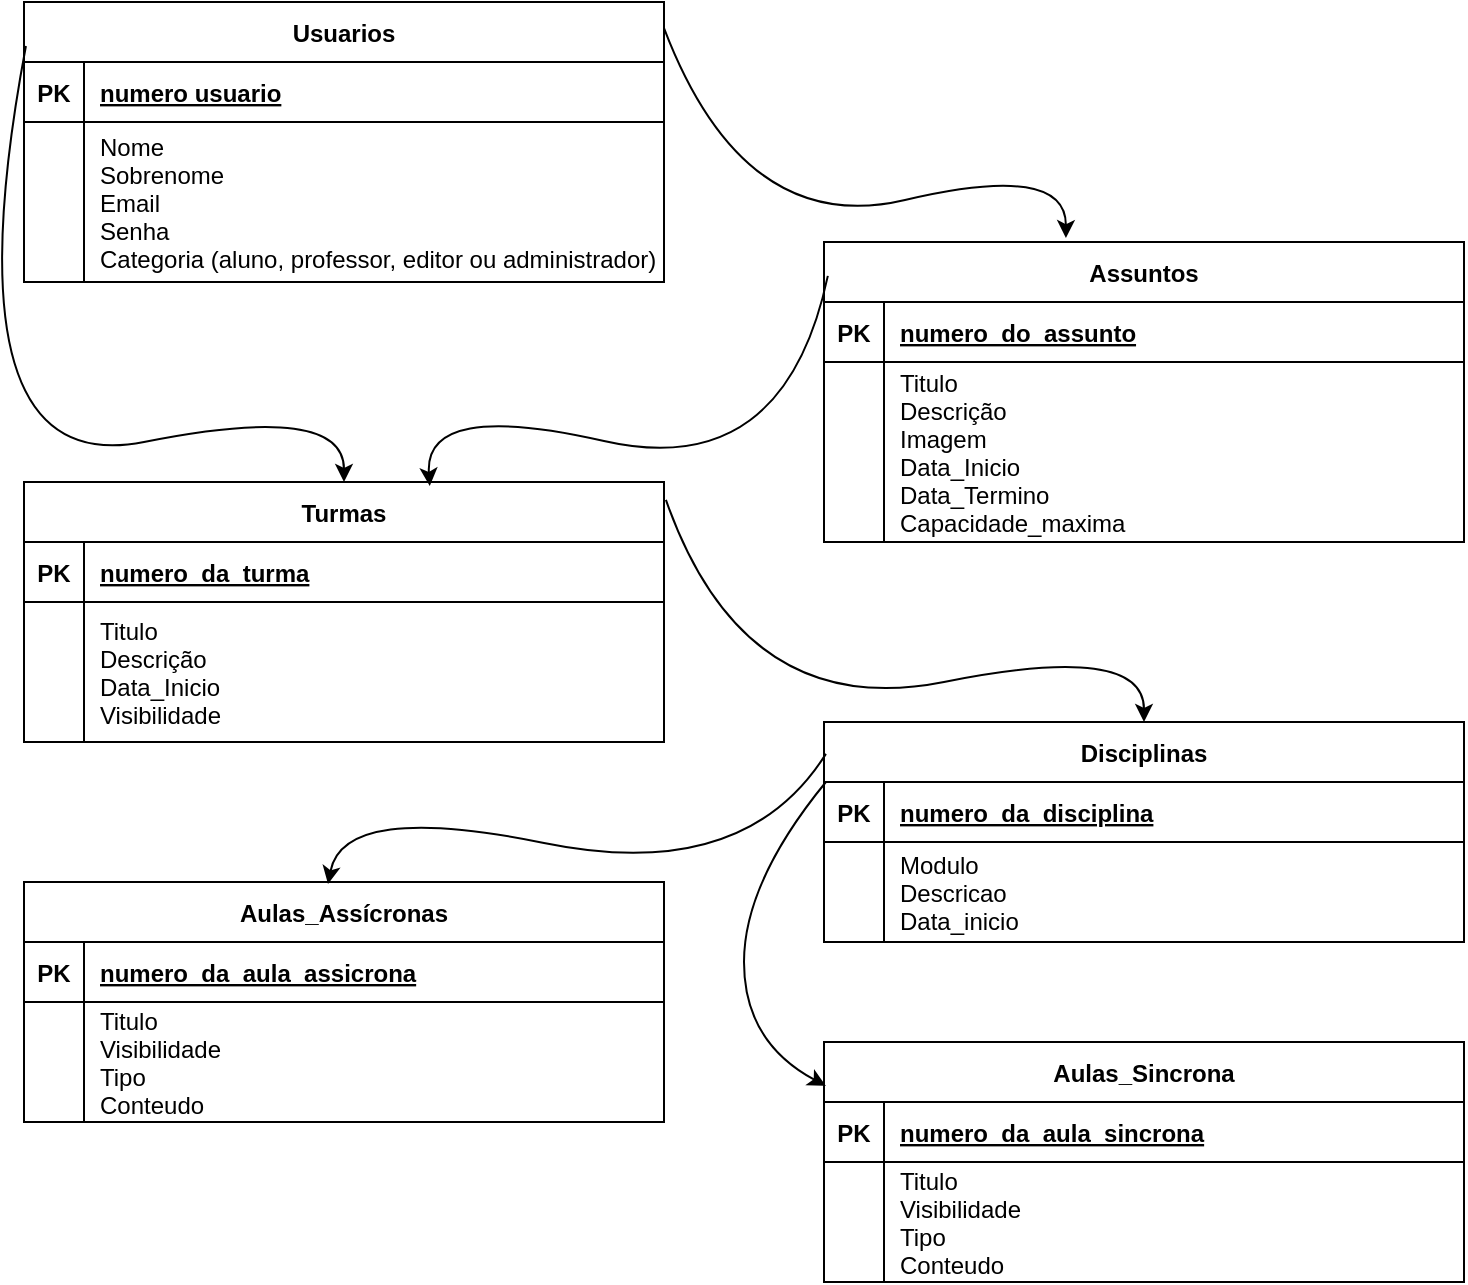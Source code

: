 <mxfile version="14.7.3" type="device"><diagram id="R2lEEEUBdFMjLlhIrx00" name="Page-1"><mxGraphModel dx="1422" dy="762" grid="1" gridSize="10" guides="1" tooltips="1" connect="1" arrows="1" fold="1" page="1" pageScale="1" pageWidth="850" pageHeight="1100" math="0" shadow="0" extFonts="Permanent Marker^https://fonts.googleapis.com/css?family=Permanent+Marker"><root><mxCell id="0"/><mxCell id="1" parent="0"/><mxCell id="1rlsNJiMpLJS8z46Q1O_-1" value="Usuarios" style="shape=table;startSize=30;container=1;collapsible=1;childLayout=tableLayout;fixedRows=1;rowLines=0;fontStyle=1;align=center;resizeLast=1;" parent="1" vertex="1"><mxGeometry x="80" y="40" width="320" height="140" as="geometry"><mxRectangle x="100" y="490" width="80" height="30" as="alternateBounds"/></mxGeometry></mxCell><mxCell id="1rlsNJiMpLJS8z46Q1O_-2" value="" style="shape=partialRectangle;collapsible=0;dropTarget=0;pointerEvents=0;fillColor=none;points=[[0,0.5],[1,0.5]];portConstraint=eastwest;top=0;left=0;right=0;bottom=1;" parent="1rlsNJiMpLJS8z46Q1O_-1" vertex="1"><mxGeometry y="30" width="320" height="30" as="geometry"/></mxCell><mxCell id="1rlsNJiMpLJS8z46Q1O_-3" value="PK" style="shape=partialRectangle;overflow=hidden;connectable=0;fillColor=none;top=0;left=0;bottom=0;right=0;fontStyle=1;" parent="1rlsNJiMpLJS8z46Q1O_-2" vertex="1"><mxGeometry width="30" height="30" as="geometry"/></mxCell><mxCell id="1rlsNJiMpLJS8z46Q1O_-4" value="numero usuario" style="shape=partialRectangle;overflow=hidden;connectable=0;fillColor=none;top=0;left=0;bottom=0;right=0;align=left;spacingLeft=6;fontStyle=5;" parent="1rlsNJiMpLJS8z46Q1O_-2" vertex="1"><mxGeometry x="30" width="290" height="30" as="geometry"/></mxCell><mxCell id="1rlsNJiMpLJS8z46Q1O_-5" value="" style="shape=partialRectangle;collapsible=0;dropTarget=0;pointerEvents=0;fillColor=none;points=[[0,0.5],[1,0.5]];portConstraint=eastwest;top=0;left=0;right=0;bottom=0;" parent="1rlsNJiMpLJS8z46Q1O_-1" vertex="1"><mxGeometry y="60" width="320" height="80" as="geometry"/></mxCell><mxCell id="1rlsNJiMpLJS8z46Q1O_-6" value="" style="shape=partialRectangle;overflow=hidden;connectable=0;fillColor=none;top=0;left=0;bottom=0;right=0;" parent="1rlsNJiMpLJS8z46Q1O_-5" vertex="1"><mxGeometry width="30" height="80" as="geometry"/></mxCell><mxCell id="1rlsNJiMpLJS8z46Q1O_-7" value="Nome&#10;Sobrenome&#10;Email&#10;Senha&#10;Categoria (aluno, professor, editor ou administrador)" style="shape=partialRectangle;overflow=hidden;connectable=0;fillColor=none;top=0;left=0;bottom=0;right=0;align=left;spacingLeft=6;" parent="1rlsNJiMpLJS8z46Q1O_-5" vertex="1"><mxGeometry x="30" width="290" height="80" as="geometry"/></mxCell><mxCell id="1rlsNJiMpLJS8z46Q1O_-8" value="Assuntos" style="shape=table;startSize=30;container=1;collapsible=1;childLayout=tableLayout;fixedRows=1;rowLines=0;fontStyle=1;align=center;resizeLast=1;" parent="1" vertex="1"><mxGeometry x="480" y="160" width="320" height="150" as="geometry"><mxRectangle x="100" y="490" width="80" height="30" as="alternateBounds"/></mxGeometry></mxCell><mxCell id="1rlsNJiMpLJS8z46Q1O_-9" value="" style="shape=partialRectangle;collapsible=0;dropTarget=0;pointerEvents=0;fillColor=none;points=[[0,0.5],[1,0.5]];portConstraint=eastwest;top=0;left=0;right=0;bottom=1;" parent="1rlsNJiMpLJS8z46Q1O_-8" vertex="1"><mxGeometry y="30" width="320" height="30" as="geometry"/></mxCell><mxCell id="1rlsNJiMpLJS8z46Q1O_-10" value="PK" style="shape=partialRectangle;overflow=hidden;connectable=0;fillColor=none;top=0;left=0;bottom=0;right=0;fontStyle=1;" parent="1rlsNJiMpLJS8z46Q1O_-9" vertex="1"><mxGeometry width="30" height="30" as="geometry"/></mxCell><mxCell id="1rlsNJiMpLJS8z46Q1O_-11" value="numero_do_assunto" style="shape=partialRectangle;overflow=hidden;connectable=0;fillColor=none;top=0;left=0;bottom=0;right=0;align=left;spacingLeft=6;fontStyle=5;" parent="1rlsNJiMpLJS8z46Q1O_-9" vertex="1"><mxGeometry x="30" width="290" height="30" as="geometry"/></mxCell><mxCell id="1rlsNJiMpLJS8z46Q1O_-12" value="" style="shape=partialRectangle;collapsible=0;dropTarget=0;pointerEvents=0;fillColor=none;points=[[0,0.5],[1,0.5]];portConstraint=eastwest;top=0;left=0;right=0;bottom=0;" parent="1rlsNJiMpLJS8z46Q1O_-8" vertex="1"><mxGeometry y="60" width="320" height="90" as="geometry"/></mxCell><mxCell id="1rlsNJiMpLJS8z46Q1O_-13" value="" style="shape=partialRectangle;overflow=hidden;connectable=0;fillColor=none;top=0;left=0;bottom=0;right=0;" parent="1rlsNJiMpLJS8z46Q1O_-12" vertex="1"><mxGeometry width="30" height="90" as="geometry"/></mxCell><mxCell id="1rlsNJiMpLJS8z46Q1O_-14" value="Titulo&#10;Descrição&#10;Imagem&#10;Data_Inicio&#10;Data_Termino&#10;Capacidade_maxima" style="shape=partialRectangle;overflow=hidden;connectable=0;fillColor=none;top=0;left=0;bottom=0;right=0;align=left;spacingLeft=6;" parent="1rlsNJiMpLJS8z46Q1O_-12" vertex="1"><mxGeometry x="30" width="290" height="90" as="geometry"/></mxCell><mxCell id="1rlsNJiMpLJS8z46Q1O_-15" value="Disciplinas" style="shape=table;startSize=30;container=1;collapsible=1;childLayout=tableLayout;fixedRows=1;rowLines=0;fontStyle=1;align=center;resizeLast=1;" parent="1" vertex="1"><mxGeometry x="480" y="400" width="320" height="110" as="geometry"><mxRectangle x="100" y="490" width="80" height="30" as="alternateBounds"/></mxGeometry></mxCell><mxCell id="1rlsNJiMpLJS8z46Q1O_-16" value="" style="shape=partialRectangle;collapsible=0;dropTarget=0;pointerEvents=0;fillColor=none;points=[[0,0.5],[1,0.5]];portConstraint=eastwest;top=0;left=0;right=0;bottom=1;" parent="1rlsNJiMpLJS8z46Q1O_-15" vertex="1"><mxGeometry y="30" width="320" height="30" as="geometry"/></mxCell><mxCell id="1rlsNJiMpLJS8z46Q1O_-17" value="PK" style="shape=partialRectangle;overflow=hidden;connectable=0;fillColor=none;top=0;left=0;bottom=0;right=0;fontStyle=1;" parent="1rlsNJiMpLJS8z46Q1O_-16" vertex="1"><mxGeometry width="30" height="30" as="geometry"/></mxCell><mxCell id="1rlsNJiMpLJS8z46Q1O_-18" value="numero_da_disciplina" style="shape=partialRectangle;overflow=hidden;connectable=0;fillColor=none;top=0;left=0;bottom=0;right=0;align=left;spacingLeft=6;fontStyle=5;" parent="1rlsNJiMpLJS8z46Q1O_-16" vertex="1"><mxGeometry x="30" width="290" height="30" as="geometry"/></mxCell><mxCell id="1rlsNJiMpLJS8z46Q1O_-19" value="" style="shape=partialRectangle;collapsible=0;dropTarget=0;pointerEvents=0;fillColor=none;points=[[0,0.5],[1,0.5]];portConstraint=eastwest;top=0;left=0;right=0;bottom=0;" parent="1rlsNJiMpLJS8z46Q1O_-15" vertex="1"><mxGeometry y="60" width="320" height="50" as="geometry"/></mxCell><mxCell id="1rlsNJiMpLJS8z46Q1O_-20" value="" style="shape=partialRectangle;overflow=hidden;connectable=0;fillColor=none;top=0;left=0;bottom=0;right=0;" parent="1rlsNJiMpLJS8z46Q1O_-19" vertex="1"><mxGeometry width="30" height="50" as="geometry"/></mxCell><mxCell id="1rlsNJiMpLJS8z46Q1O_-21" value="Modulo&#10;Descricao&#10;Data_inicio" style="shape=partialRectangle;overflow=hidden;connectable=0;fillColor=none;top=0;left=0;bottom=0;right=0;align=left;spacingLeft=6;" parent="1rlsNJiMpLJS8z46Q1O_-19" vertex="1"><mxGeometry x="30" width="290" height="50" as="geometry"/></mxCell><mxCell id="1rlsNJiMpLJS8z46Q1O_-22" value="Turmas" style="shape=table;startSize=30;container=1;collapsible=1;childLayout=tableLayout;fixedRows=1;rowLines=0;fontStyle=1;align=center;resizeLast=1;" parent="1" vertex="1"><mxGeometry x="80" y="280" width="320" height="130" as="geometry"><mxRectangle x="100" y="490" width="80" height="30" as="alternateBounds"/></mxGeometry></mxCell><mxCell id="1rlsNJiMpLJS8z46Q1O_-23" value="" style="shape=partialRectangle;collapsible=0;dropTarget=0;pointerEvents=0;fillColor=none;points=[[0,0.5],[1,0.5]];portConstraint=eastwest;top=0;left=0;right=0;bottom=1;" parent="1rlsNJiMpLJS8z46Q1O_-22" vertex="1"><mxGeometry y="30" width="320" height="30" as="geometry"/></mxCell><mxCell id="1rlsNJiMpLJS8z46Q1O_-24" value="PK" style="shape=partialRectangle;overflow=hidden;connectable=0;fillColor=none;top=0;left=0;bottom=0;right=0;fontStyle=1;" parent="1rlsNJiMpLJS8z46Q1O_-23" vertex="1"><mxGeometry width="30" height="30" as="geometry"/></mxCell><mxCell id="1rlsNJiMpLJS8z46Q1O_-25" value="numero_da_turma" style="shape=partialRectangle;overflow=hidden;connectable=0;fillColor=none;top=0;left=0;bottom=0;right=0;align=left;spacingLeft=6;fontStyle=5;" parent="1rlsNJiMpLJS8z46Q1O_-23" vertex="1"><mxGeometry x="30" width="290" height="30" as="geometry"/></mxCell><mxCell id="1rlsNJiMpLJS8z46Q1O_-26" value="" style="shape=partialRectangle;collapsible=0;dropTarget=0;pointerEvents=0;fillColor=none;points=[[0,0.5],[1,0.5]];portConstraint=eastwest;top=0;left=0;right=0;bottom=0;" parent="1rlsNJiMpLJS8z46Q1O_-22" vertex="1"><mxGeometry y="60" width="320" height="70" as="geometry"/></mxCell><mxCell id="1rlsNJiMpLJS8z46Q1O_-27" value="" style="shape=partialRectangle;overflow=hidden;connectable=0;fillColor=none;top=0;left=0;bottom=0;right=0;" parent="1rlsNJiMpLJS8z46Q1O_-26" vertex="1"><mxGeometry width="30" height="70" as="geometry"/></mxCell><mxCell id="1rlsNJiMpLJS8z46Q1O_-28" value="Titulo&#10;Descrição&#10;Data_Inicio&#10;Visibilidade" style="shape=partialRectangle;overflow=hidden;connectable=0;fillColor=none;top=0;left=0;bottom=0;right=0;align=left;spacingLeft=6;" parent="1rlsNJiMpLJS8z46Q1O_-26" vertex="1"><mxGeometry x="30" width="290" height="70" as="geometry"/></mxCell><mxCell id="1rlsNJiMpLJS8z46Q1O_-29" value="Aulas_Assícronas" style="shape=table;startSize=30;container=1;collapsible=1;childLayout=tableLayout;fixedRows=1;rowLines=0;fontStyle=1;align=center;resizeLast=1;" parent="1" vertex="1"><mxGeometry x="80" y="480" width="320" height="120" as="geometry"><mxRectangle x="80" y="480" width="80" height="30" as="alternateBounds"/></mxGeometry></mxCell><mxCell id="1rlsNJiMpLJS8z46Q1O_-30" value="" style="shape=partialRectangle;collapsible=0;dropTarget=0;pointerEvents=0;fillColor=none;points=[[0,0.5],[1,0.5]];portConstraint=eastwest;top=0;left=0;right=0;bottom=1;" parent="1rlsNJiMpLJS8z46Q1O_-29" vertex="1"><mxGeometry y="30" width="320" height="30" as="geometry"/></mxCell><mxCell id="1rlsNJiMpLJS8z46Q1O_-31" value="PK" style="shape=partialRectangle;overflow=hidden;connectable=0;fillColor=none;top=0;left=0;bottom=0;right=0;fontStyle=1;" parent="1rlsNJiMpLJS8z46Q1O_-30" vertex="1"><mxGeometry width="30" height="30" as="geometry"/></mxCell><mxCell id="1rlsNJiMpLJS8z46Q1O_-32" value="numero_da_aula_assicrona" style="shape=partialRectangle;overflow=hidden;connectable=0;fillColor=none;top=0;left=0;bottom=0;right=0;align=left;spacingLeft=6;fontStyle=5;" parent="1rlsNJiMpLJS8z46Q1O_-30" vertex="1"><mxGeometry x="30" width="290" height="30" as="geometry"/></mxCell><mxCell id="1rlsNJiMpLJS8z46Q1O_-33" value="" style="shape=partialRectangle;collapsible=0;dropTarget=0;pointerEvents=0;fillColor=none;points=[[0,0.5],[1,0.5]];portConstraint=eastwest;top=0;left=0;right=0;bottom=0;" parent="1rlsNJiMpLJS8z46Q1O_-29" vertex="1"><mxGeometry y="60" width="320" height="60" as="geometry"/></mxCell><mxCell id="1rlsNJiMpLJS8z46Q1O_-34" value="" style="shape=partialRectangle;overflow=hidden;connectable=0;fillColor=none;top=0;left=0;bottom=0;right=0;" parent="1rlsNJiMpLJS8z46Q1O_-33" vertex="1"><mxGeometry width="30" height="60" as="geometry"/></mxCell><mxCell id="1rlsNJiMpLJS8z46Q1O_-35" value="Titulo&#10;Visibilidade&#10;Tipo&#10;Conteudo" style="shape=partialRectangle;overflow=hidden;connectable=0;fillColor=none;top=0;left=0;bottom=0;right=0;align=left;spacingLeft=6;" parent="1rlsNJiMpLJS8z46Q1O_-33" vertex="1"><mxGeometry x="30" width="290" height="60" as="geometry"/></mxCell><mxCell id="1rlsNJiMpLJS8z46Q1O_-40" value="" style="curved=1;endArrow=classic;html=1;exitX=1;exitY=0.093;exitDx=0;exitDy=0;exitPerimeter=0;entryX=0.378;entryY=-0.013;entryDx=0;entryDy=0;entryPerimeter=0;" parent="1" source="1rlsNJiMpLJS8z46Q1O_-1" target="1rlsNJiMpLJS8z46Q1O_-8" edge="1"><mxGeometry width="50" height="50" relative="1" as="geometry"><mxPoint x="400" y="290" as="sourcePoint"/><mxPoint x="600" y="150" as="targetPoint"/><Array as="points"><mxPoint x="440" y="158"/><mxPoint x="601" y="120"/></Array></mxGeometry></mxCell><mxCell id="1rlsNJiMpLJS8z46Q1O_-41" value="" style="curved=1;endArrow=classic;html=1;entryX=0.5;entryY=0;entryDx=0;entryDy=0;exitX=0.003;exitY=0.157;exitDx=0;exitDy=0;exitPerimeter=0;" parent="1" source="1rlsNJiMpLJS8z46Q1O_-1" target="1rlsNJiMpLJS8z46Q1O_-22" edge="1"><mxGeometry width="50" height="50" relative="1" as="geometry"><mxPoint x="20" y="174.97" as="sourcePoint"/><mxPoint x="220.96" y="280.0" as="targetPoint"/><Array as="points"><mxPoint x="40" y="280"/><mxPoint x="240" y="240"/></Array></mxGeometry></mxCell><mxCell id="1rlsNJiMpLJS8z46Q1O_-42" value="" style="curved=1;endArrow=classic;html=1;exitX=1.003;exitY=0.069;exitDx=0;exitDy=0;exitPerimeter=0;" parent="1" source="1rlsNJiMpLJS8z46Q1O_-22" target="1rlsNJiMpLJS8z46Q1O_-15" edge="1"><mxGeometry width="50" height="50" relative="1" as="geometry"><mxPoint x="460.96" y="210.0" as="sourcePoint"/><mxPoint x="620" y="428.02" as="targetPoint"/><Array as="points"><mxPoint x="440" y="400"/><mxPoint x="640" y="360"/></Array></mxGeometry></mxCell><mxCell id="1rlsNJiMpLJS8z46Q1O_-43" value="" style="curved=1;endArrow=classic;html=1;exitX=0.003;exitY=0.145;exitDx=0;exitDy=0;exitPerimeter=0;entryX=0.475;entryY=0.008;entryDx=0;entryDy=0;entryPerimeter=0;" parent="1" source="1rlsNJiMpLJS8z46Q1O_-15" target="1rlsNJiMpLJS8z46Q1O_-29" edge="1"><mxGeometry width="50" height="50" relative="1" as="geometry"><mxPoint x="400.0" y="489" as="sourcePoint"/><mxPoint x="631.56" y="600.03" as="targetPoint"/><Array as="points"><mxPoint x="440" y="481"/><mxPoint x="240" y="440"/></Array></mxGeometry></mxCell><mxCell id="1rlsNJiMpLJS8z46Q1O_-45" value="" style="curved=1;endArrow=classic;html=1;exitX=0.006;exitY=0.113;exitDx=0;exitDy=0;exitPerimeter=0;entryX=0.634;entryY=0.015;entryDx=0;entryDy=0;entryPerimeter=0;" parent="1" source="1rlsNJiMpLJS8z46Q1O_-8" target="1rlsNJiMpLJS8z46Q1O_-22" edge="1"><mxGeometry width="50" height="50" relative="1" as="geometry"><mxPoint x="528.96" y="214.95" as="sourcePoint"/><mxPoint x="280" y="279.96" as="targetPoint"/><Array as="points"><mxPoint x="460" y="280"/><mxPoint x="280" y="239"/></Array></mxGeometry></mxCell><mxCell id="FkazlzwYVXG0Quq9UwAg-1" value="Aulas_Sincrona" style="shape=table;startSize=30;container=1;collapsible=1;childLayout=tableLayout;fixedRows=1;rowLines=0;fontStyle=1;align=center;resizeLast=1;" vertex="1" parent="1"><mxGeometry x="480" y="560" width="320" height="120" as="geometry"><mxRectangle x="80" y="480" width="80" height="30" as="alternateBounds"/></mxGeometry></mxCell><mxCell id="FkazlzwYVXG0Quq9UwAg-2" value="" style="shape=partialRectangle;collapsible=0;dropTarget=0;pointerEvents=0;fillColor=none;points=[[0,0.5],[1,0.5]];portConstraint=eastwest;top=0;left=0;right=0;bottom=1;" vertex="1" parent="FkazlzwYVXG0Quq9UwAg-1"><mxGeometry y="30" width="320" height="30" as="geometry"/></mxCell><mxCell id="FkazlzwYVXG0Quq9UwAg-3" value="PK" style="shape=partialRectangle;overflow=hidden;connectable=0;fillColor=none;top=0;left=0;bottom=0;right=0;fontStyle=1;" vertex="1" parent="FkazlzwYVXG0Quq9UwAg-2"><mxGeometry width="30" height="30" as="geometry"/></mxCell><mxCell id="FkazlzwYVXG0Quq9UwAg-4" value="numero_da_aula_sincrona" style="shape=partialRectangle;overflow=hidden;connectable=0;fillColor=none;top=0;left=0;bottom=0;right=0;align=left;spacingLeft=6;fontStyle=5;" vertex="1" parent="FkazlzwYVXG0Quq9UwAg-2"><mxGeometry x="30" width="290" height="30" as="geometry"/></mxCell><mxCell id="FkazlzwYVXG0Quq9UwAg-5" value="" style="shape=partialRectangle;collapsible=0;dropTarget=0;pointerEvents=0;fillColor=none;points=[[0,0.5],[1,0.5]];portConstraint=eastwest;top=0;left=0;right=0;bottom=0;" vertex="1" parent="FkazlzwYVXG0Quq9UwAg-1"><mxGeometry y="60" width="320" height="60" as="geometry"/></mxCell><mxCell id="FkazlzwYVXG0Quq9UwAg-6" value="" style="shape=partialRectangle;overflow=hidden;connectable=0;fillColor=none;top=0;left=0;bottom=0;right=0;" vertex="1" parent="FkazlzwYVXG0Quq9UwAg-5"><mxGeometry width="30" height="60" as="geometry"/></mxCell><mxCell id="FkazlzwYVXG0Quq9UwAg-7" value="Titulo&#10;Visibilidade&#10;Tipo&#10;Conteudo" style="shape=partialRectangle;overflow=hidden;connectable=0;fillColor=none;top=0;left=0;bottom=0;right=0;align=left;spacingLeft=6;" vertex="1" parent="FkazlzwYVXG0Quq9UwAg-5"><mxGeometry x="30" width="290" height="60" as="geometry"/></mxCell><mxCell id="FkazlzwYVXG0Quq9UwAg-8" value="" style="curved=1;endArrow=classic;html=1;exitX=0.003;exitY=0;exitDx=0;exitDy=0;exitPerimeter=0;entryX=0.003;entryY=0.183;entryDx=0;entryDy=0;entryPerimeter=0;" edge="1" parent="1" source="1rlsNJiMpLJS8z46Q1O_-16" target="FkazlzwYVXG0Quq9UwAg-1"><mxGeometry width="50" height="50" relative="1" as="geometry"><mxPoint x="490.96" y="425.95" as="sourcePoint"/><mxPoint x="242" y="490.96" as="targetPoint"/><Array as="points"><mxPoint x="440" y="480"/><mxPoint x="440" y="560"/></Array></mxGeometry></mxCell></root></mxGraphModel></diagram></mxfile>